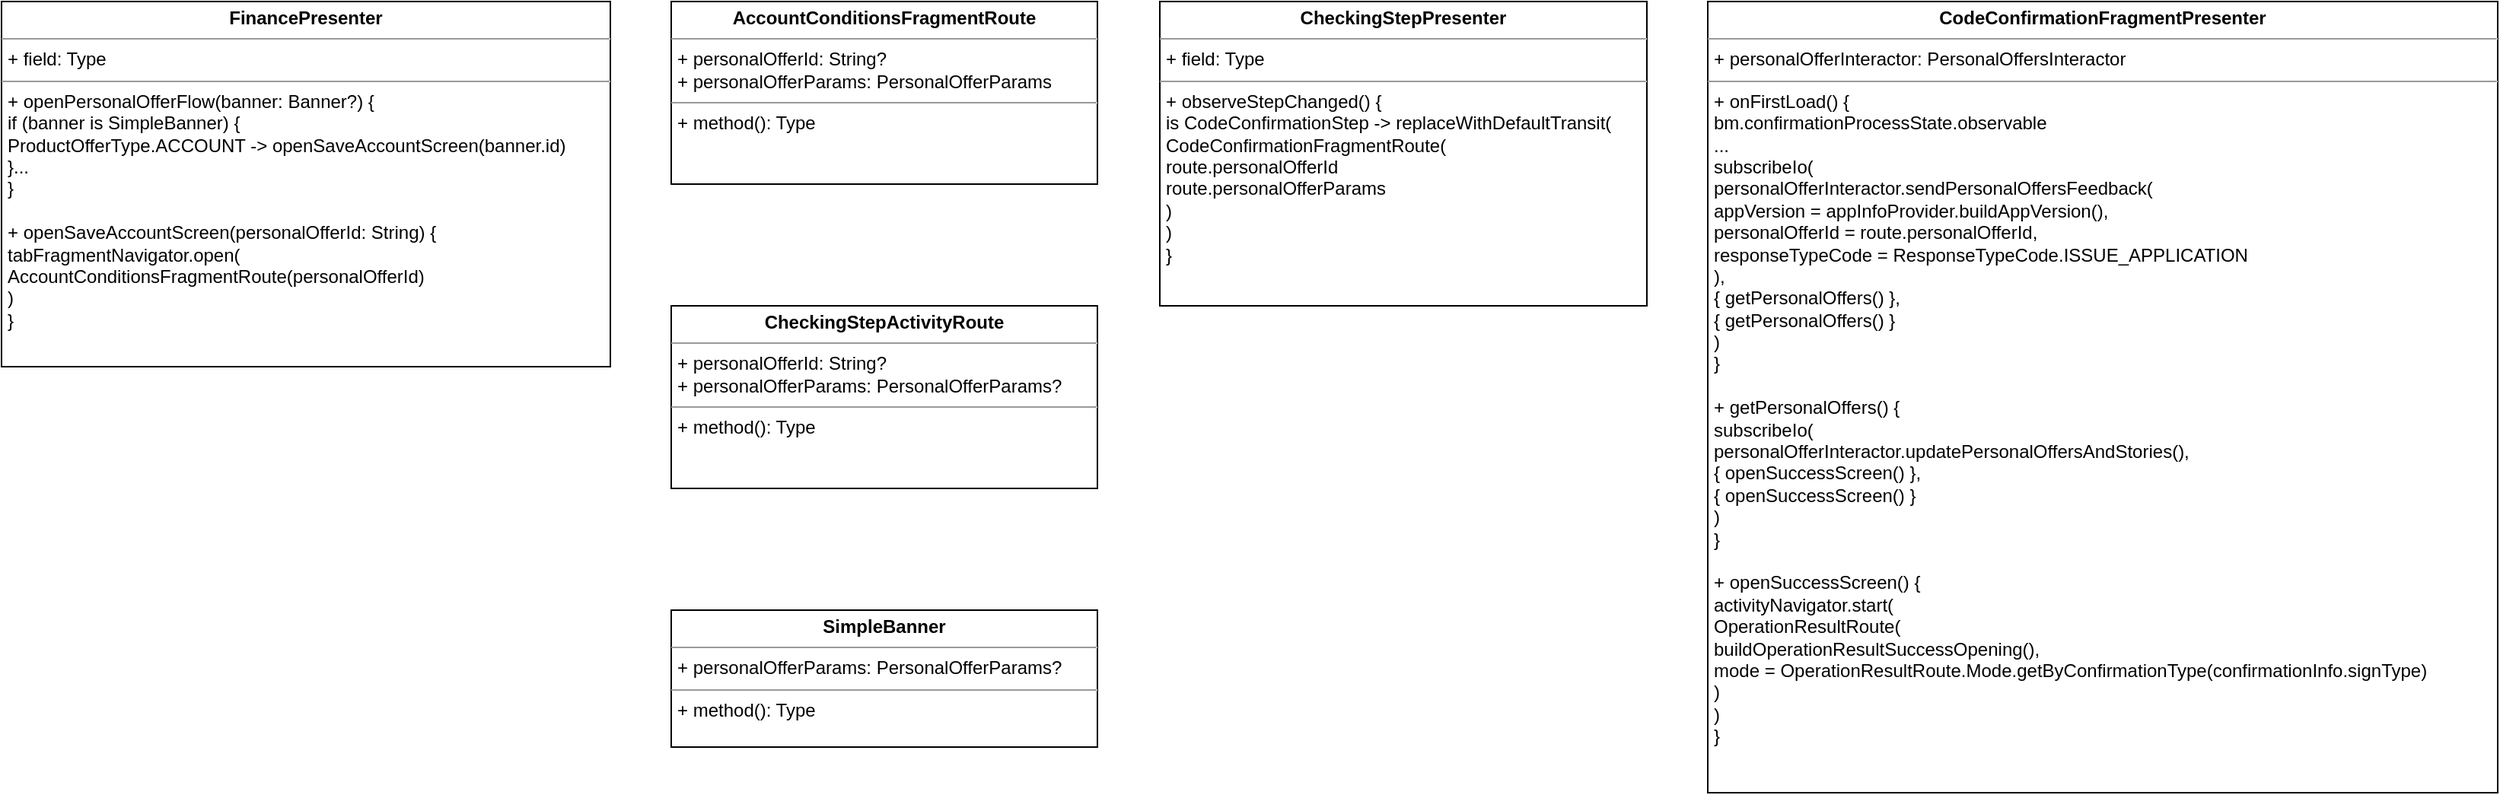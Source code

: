 <mxfile version="20.1.1" type="github">
  <diagram id="388evJ7L-WMi9SXEFM6U" name="Page-1">
    <mxGraphModel dx="1051" dy="711" grid="1" gridSize="10" guides="1" tooltips="1" connect="1" arrows="1" fold="1" page="1" pageScale="1" pageWidth="827" pageHeight="1169" math="0" shadow="0">
      <root>
        <mxCell id="0" />
        <mxCell id="1" parent="0" />
        <mxCell id="SASC6l92C_m0x09RPi69-1" value="&lt;p style=&quot;margin:0px;margin-top:4px;text-align:center;&quot;&gt;&lt;b&gt;FinancePresenter&lt;/b&gt;&lt;/p&gt;&lt;hr size=&quot;1&quot;&gt;&lt;p style=&quot;margin:0px;margin-left:4px;&quot;&gt;+ field: Type&lt;/p&gt;&lt;hr size=&quot;1&quot;&gt;&lt;p style=&quot;margin:0px;margin-left:4px;&quot;&gt;+ openPersonalOfferFlow(banner: Banner?) {&lt;/p&gt;&lt;p style=&quot;margin:0px;margin-left:4px;&quot;&gt;if (banner is SimpleBanner) {&lt;/p&gt;&lt;p style=&quot;margin:0px;margin-left:4px;&quot;&gt;ProductOfferType.ACCOUNT -&amp;gt; openSaveAccountScreen(banner.id)&lt;br&gt;&lt;/p&gt;&lt;p style=&quot;margin:0px;margin-left:4px;&quot;&gt;}...&lt;br&gt;&lt;/p&gt;&lt;p style=&quot;margin:0px;margin-left:4px;&quot;&gt;}&lt;/p&gt;&lt;p style=&quot;margin:0px;margin-left:4px;&quot;&gt;&lt;br&gt;&lt;/p&gt;&lt;p style=&quot;margin:0px;margin-left:4px;&quot;&gt;+ openSaveAccountScreen(personalOfferId: String) {&lt;/p&gt;&lt;p style=&quot;margin:0px;margin-left:4px;&quot;&gt;tabFragmentNavigator.open(&lt;/p&gt;&lt;p style=&quot;margin:0px;margin-left:4px;&quot;&gt;AccountConditionsFragmentRoute(personalOfferId)&lt;/p&gt;&lt;p style=&quot;margin:0px;margin-left:4px;&quot;&gt;)&lt;br&gt;&lt;/p&gt;&lt;p style=&quot;margin:0px;margin-left:4px;&quot;&gt;}&lt;br&gt;&lt;/p&gt;" style="verticalAlign=top;align=left;overflow=fill;fontSize=12;fontFamily=Helvetica;html=1;" parent="1" vertex="1">
          <mxGeometry x="120" y="120" width="400" height="240" as="geometry" />
        </mxCell>
        <mxCell id="SASC6l92C_m0x09RPi69-2" value="&lt;p style=&quot;margin:0px;margin-top:4px;text-align:center;&quot;&gt;&lt;b&gt;CodeConfirmationFragmentPresenter&lt;/b&gt;&lt;/p&gt;&lt;hr size=&quot;1&quot;&gt;&lt;p style=&quot;margin:0px;margin-left:4px;&quot;&gt;+ personalOfferInteractor: PersonalOffersInteractor&lt;br&gt;&lt;/p&gt;&lt;hr size=&quot;1&quot;&gt;&lt;p style=&quot;margin:0px;margin-left:4px;&quot;&gt;+ onFirstLoad() {&lt;/p&gt;&lt;p style=&quot;margin:0px;margin-left:4px;&quot;&gt;bm.confirmationProcessState.observable&lt;/p&gt;&lt;p style=&quot;margin:0px;margin-left:4px;&quot;&gt;...&lt;/p&gt;&lt;p style=&quot;margin:0px;margin-left:4px;&quot;&gt;subscribeIo(&lt;/p&gt;&lt;p style=&quot;margin:0px;margin-left:4px;&quot;&gt;personalOfferInteractor.sendPersonalOffersFeedback(&lt;/p&gt;&lt;p style=&quot;margin:0px;margin-left:4px;&quot;&gt;appVersion = appInfoProvider.buildAppVersion(),&lt;/p&gt;&lt;p style=&quot;margin:0px;margin-left:4px;&quot;&gt;personalOfferId = route.personalOfferId,&lt;/p&gt;&lt;p style=&quot;margin:0px;margin-left:4px;&quot;&gt;responseTypeCode = ResponseTypeCode.ISSUE_APPLICATION&lt;br&gt;&lt;/p&gt;&lt;p style=&quot;margin:0px;margin-left:4px;&quot;&gt;),&lt;/p&gt;&lt;p style=&quot;margin:0px;margin-left:4px;&quot;&gt;{ getPersonalOffers() },&lt;/p&gt;&lt;p style=&quot;margin:0px;margin-left:4px;&quot;&gt;{ getPersonalOffers() }&lt;br&gt;&lt;/p&gt;&lt;p style=&quot;margin:0px;margin-left:4px;&quot;&gt;)&lt;br&gt;&lt;/p&gt;&lt;p style=&quot;margin:0px;margin-left:4px;&quot;&gt;}&lt;/p&gt;&lt;p style=&quot;margin:0px;margin-left:4px;&quot;&gt;&lt;br&gt;&lt;/p&gt;&lt;p style=&quot;margin:0px;margin-left:4px;&quot;&gt;+ getPersonalOffers() {&lt;/p&gt;&lt;p style=&quot;margin:0px;margin-left:4px;&quot;&gt;subscribeIo(&lt;/p&gt;&lt;p style=&quot;margin:0px;margin-left:4px;&quot;&gt;personalOfferInteractor.updatePersonalOffersAndStories(),&lt;/p&gt;&lt;p style=&quot;margin:0px;margin-left:4px;&quot;&gt;{ openSuccessScreen() },&lt;/p&gt;&lt;p style=&quot;margin:0px;margin-left:4px;&quot;&gt;{ openSuccessScreen() }&lt;br&gt;&lt;/p&gt;&lt;p style=&quot;margin:0px;margin-left:4px;&quot;&gt;)&lt;br&gt;&lt;/p&gt;&lt;p style=&quot;margin:0px;margin-left:4px;&quot;&gt;}&lt;/p&gt;&lt;p style=&quot;margin:0px;margin-left:4px;&quot;&gt;&lt;br&gt;&lt;/p&gt;&lt;p style=&quot;margin:0px;margin-left:4px;&quot;&gt;+ openSuccessScreen() {&lt;/p&gt;&lt;p style=&quot;margin:0px;margin-left:4px;&quot;&gt;activityNavigator.start(&lt;br&gt;OperationResultRoute(&lt;br&gt;buildOperationResultSuccessOpening(),&lt;br&gt;mode = OperationResultRoute.Mode.getByConfirmationType(confirmationInfo.signType)&lt;br&gt;)&lt;br&gt;)&lt;br&gt;&lt;/p&gt;&lt;p style=&quot;margin:0px;margin-left:4px;&quot;&gt;}&lt;br&gt;&lt;/p&gt;" style="verticalAlign=top;align=left;overflow=fill;fontSize=12;fontFamily=Helvetica;html=1;" parent="1" vertex="1">
          <mxGeometry x="1241" y="120" width="519" height="520" as="geometry" />
        </mxCell>
        <mxCell id="SASC6l92C_m0x09RPi69-3" value="&lt;p style=&quot;margin:0px;margin-top:4px;text-align:center;&quot;&gt;&lt;b&gt;AccountConditionsFragmentRoute&lt;/b&gt;&lt;/p&gt;&lt;hr size=&quot;1&quot;&gt;&lt;p style=&quot;margin:0px;margin-left:4px;&quot;&gt;+ personalOfferId: String?&lt;/p&gt;&lt;p style=&quot;margin:0px;margin-left:4px;&quot;&gt;+ personalOfferParams: PersonalOfferParams&lt;br&gt;&lt;/p&gt;&lt;hr size=&quot;1&quot;&gt;&lt;p style=&quot;margin:0px;margin-left:4px;&quot;&gt;+ method(): Type&lt;/p&gt;" style="verticalAlign=top;align=left;overflow=fill;fontSize=12;fontFamily=Helvetica;html=1;" parent="1" vertex="1">
          <mxGeometry x="560" y="120" width="280" height="120" as="geometry" />
        </mxCell>
        <mxCell id="SASC6l92C_m0x09RPi69-4" value="&lt;p style=&quot;margin:0px;margin-top:4px;text-align:center;&quot;&gt;&lt;b&gt;CheckingStepActivityRoute&lt;/b&gt;&lt;/p&gt;&lt;hr size=&quot;1&quot;&gt;&lt;p style=&quot;margin:0px;margin-left:4px;&quot;&gt;+ personalOfferId: String?&lt;/p&gt;&lt;p style=&quot;margin:0px;margin-left:4px;&quot;&gt;+ personalOfferParams: PersonalOfferParams?&lt;br&gt;&lt;/p&gt;&lt;hr size=&quot;1&quot;&gt;&lt;p style=&quot;margin:0px;margin-left:4px;&quot;&gt;+ method(): Type&lt;/p&gt;" style="verticalAlign=top;align=left;overflow=fill;fontSize=12;fontFamily=Helvetica;html=1;" parent="1" vertex="1">
          <mxGeometry x="560" y="320" width="280" height="120" as="geometry" />
        </mxCell>
        <mxCell id="SASC6l92C_m0x09RPi69-5" value="&lt;p style=&quot;margin:0px;margin-top:4px;text-align:center;&quot;&gt;&lt;b&gt;CheckingStepPresenter&lt;/b&gt;&lt;/p&gt;&lt;hr size=&quot;1&quot;&gt;&lt;p style=&quot;margin:0px;margin-left:4px;&quot;&gt;+ field: Type&lt;/p&gt;&lt;hr size=&quot;1&quot;&gt;&lt;p style=&quot;margin:0px;margin-left:4px;&quot;&gt;+ observeStepChanged() {&lt;/p&gt;&lt;p style=&quot;margin:0px;margin-left:4px;&quot;&gt;is CodeConfirmationStep -&amp;gt; replaceWithDefaultTransit(&lt;/p&gt;&lt;p style=&quot;margin:0px;margin-left:4px;&quot;&gt;CodeConfirmationFragmentRoute(&lt;/p&gt;&lt;p style=&quot;margin:0px;margin-left:4px;&quot;&gt;route.personalOfferId&lt;/p&gt;&lt;p style=&quot;margin:0px;margin-left:4px;&quot;&gt;route.personalOfferParams&lt;br&gt;&lt;/p&gt;&lt;p style=&quot;margin:0px;margin-left:4px;&quot;&gt;)&lt;br&gt;&lt;/p&gt;&lt;p style=&quot;margin:0px;margin-left:4px;&quot;&gt;)&lt;br&gt;&lt;/p&gt;&lt;p style=&quot;margin:0px;margin-left:4px;&quot;&gt;}&lt;br&gt;&lt;/p&gt;" style="verticalAlign=top;align=left;overflow=fill;fontSize=12;fontFamily=Helvetica;html=1;" parent="1" vertex="1">
          <mxGeometry x="881" y="120" width="320" height="200" as="geometry" />
        </mxCell>
        <mxCell id="vjr38jkIV8c9SoQTynum-1" value="&lt;p style=&quot;margin:0px;margin-top:4px;text-align:center;&quot;&gt;&lt;b&gt;SimpleBanner&lt;/b&gt;&lt;/p&gt;&lt;hr size=&quot;1&quot;&gt;&lt;p style=&quot;margin:0px;margin-left:4px;&quot;&gt;+ personalOfferParams: PersonalOfferParams?&lt;br&gt;&lt;/p&gt;&lt;hr size=&quot;1&quot;&gt;&lt;p style=&quot;margin:0px;margin-left:4px;&quot;&gt;+ method(): Type&lt;/p&gt;" style="verticalAlign=top;align=left;overflow=fill;fontSize=12;fontFamily=Helvetica;html=1;" vertex="1" parent="1">
          <mxGeometry x="560" y="520" width="280" height="90" as="geometry" />
        </mxCell>
      </root>
    </mxGraphModel>
  </diagram>
</mxfile>
